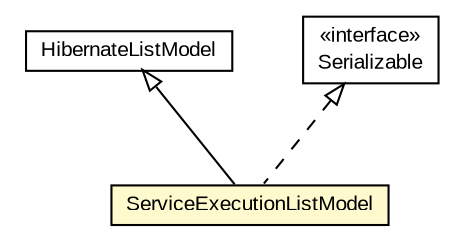 #!/usr/local/bin/dot
#
# Class diagram 
# Generated by UMLGraph version 5.3 (http://www.umlgraph.org/)
#

digraph G {
	edge [fontname="arial",fontsize=10,labelfontname="arial",labelfontsize=10];
	node [fontname="arial",fontsize=10,shape=plaintext];
	nodesep=0.25;
	ranksep=0.5;
	// context.arch.logging.ServiceExecutionListModel
	c120527 [label=<<table title="context.arch.logging.ServiceExecutionListModel" border="0" cellborder="1" cellspacing="0" cellpadding="2" port="p" bgcolor="lemonChiffon" href="./ServiceExecutionListModel.html">
		<tr><td><table border="0" cellspacing="0" cellpadding="1">
<tr><td align="center" balign="center"> ServiceExecutionListModel </td></tr>
		</table></td></tr>
		</table>>, fontname="arial", fontcolor="black", fontsize=10.0];
	// context.arch.logging.HibernateListModel
	c120535 [label=<<table title="context.arch.logging.HibernateListModel" border="0" cellborder="1" cellspacing="0" cellpadding="2" port="p" href="./HibernateListModel.html">
		<tr><td><table border="0" cellspacing="0" cellpadding="1">
<tr><td align="center" balign="center"> HibernateListModel </td></tr>
		</table></td></tr>
		</table>>, fontname="arial", fontcolor="black", fontsize=10.0];
	//context.arch.logging.ServiceExecutionListModel extends context.arch.logging.HibernateListModel
	c120535:p -> c120527:p [dir=back,arrowtail=empty];
	//context.arch.logging.ServiceExecutionListModel implements java.io.Serializable
	c120647:p -> c120527:p [dir=back,arrowtail=empty,style=dashed];
	// java.io.Serializable
	c120647 [label=<<table title="java.io.Serializable" border="0" cellborder="1" cellspacing="0" cellpadding="2" port="p" href="http://java.sun.com/j2se/1.4.2/docs/api/java/io/Serializable.html">
		<tr><td><table border="0" cellspacing="0" cellpadding="1">
<tr><td align="center" balign="center"> &#171;interface&#187; </td></tr>
<tr><td align="center" balign="center"> Serializable </td></tr>
		</table></td></tr>
		</table>>, fontname="arial", fontcolor="black", fontsize=10.0];
}

